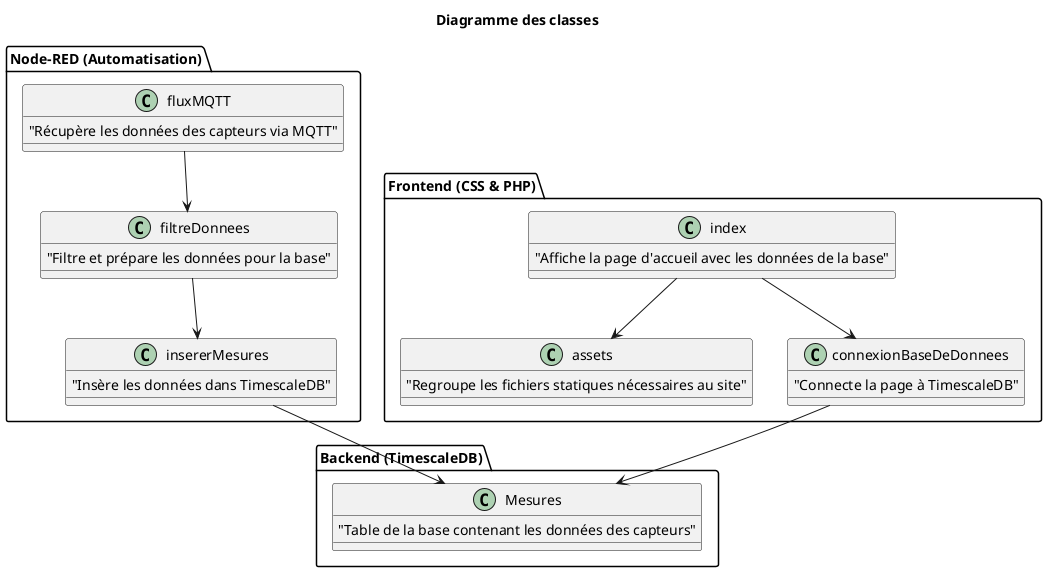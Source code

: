 @startuml
title Diagramme des classes

package "Frontend (CSS & PHP)" {
    class assets {
        "Regroupe les fichiers statiques nécessaires au site"
    }
    class index {
        "Affiche la page d'accueil avec les données de la base"
    }
    class connexionBaseDeDonnees {
        "Connecte la page à TimescaleDB"
    }

    index --> connexionBaseDeDonnees
    index --> assets
}

package "Node-RED (Automatisation)" {
    class fluxMQTT {
        "Récupère les données des capteurs via MQTT"
    }
    class filtreDonnees {
        "Filtre et prépare les données pour la base"
    }
    class insererMesures {
        "Insère les données dans TimescaleDB"
    }

    fluxMQTT --> filtreDonnees
    filtreDonnees --> insererMesures
}

package "Backend (TimescaleDB)" {
    class Mesures {
        "Table de la base contenant les données des capteurs"
    }

    insererMesures --> Mesures
    connexionBaseDeDonnees --> Mesures
}
@enduml
